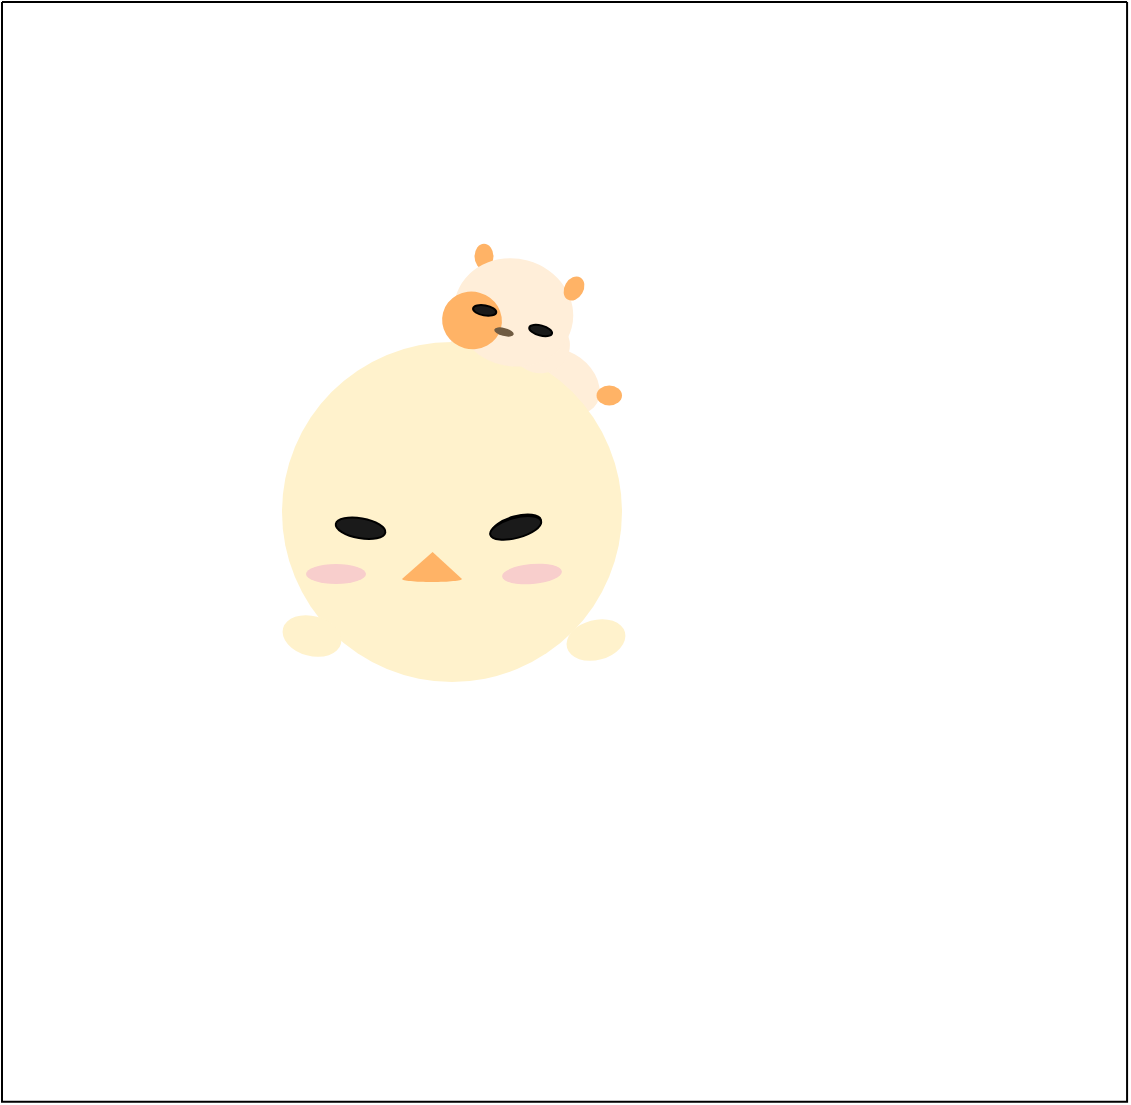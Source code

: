 <mxfile version="20.4.1" type="github">
  <diagram name="Page-1" id="03018318-947c-dd8e-b7a3-06fadd420f32">
    <mxGraphModel dx="1467" dy="617" grid="1" gridSize="10" guides="1" tooltips="1" connect="1" arrows="1" fold="1" page="1" pageScale="1" pageWidth="1100" pageHeight="850" background="#ffffff" math="0" shadow="0">
      <root>
        <mxCell id="0" />
        <mxCell id="1" parent="0" />
        <mxCell id="qYA4gU_5hewh3Rp0epog-31" value="" style="ellipse;whiteSpace=wrap;html=1;fillStyle=solid;strokeColor=none;fillColor=#FFEED9;gradientColor=none;rotation=45;" vertex="1" parent="1">
          <mxGeometry x="594.63" y="416.64" width="36.64" height="26.27" as="geometry" />
        </mxCell>
        <mxCell id="qYA4gU_5hewh3Rp0epog-37" value="" style="edgeStyle=orthogonalEdgeStyle;rounded=0;orthogonalLoop=1;jettySize=auto;html=1;strokeColor=#FFEED9;" edge="1" parent="1" source="qYA4gU_5hewh3Rp0epog-2" target="qYA4gU_5hewh3Rp0epog-12">
          <mxGeometry relative="1" as="geometry" />
        </mxCell>
        <mxCell id="qYA4gU_5hewh3Rp0epog-2" value="" style="ellipse;whiteSpace=wrap;html=1;fillStyle=solid;rotation=0;fillColor=#fff2cc;strokeColor=none;" vertex="1" parent="1">
          <mxGeometry x="470" y="410" width="170" height="170" as="geometry" />
        </mxCell>
        <mxCell id="qYA4gU_5hewh3Rp0epog-36" value="" style="ellipse;whiteSpace=wrap;html=1;fillStyle=solid;rotation=15;fillColor=#FFEED9;strokeColor=none;" vertex="1" parent="1">
          <mxGeometry x="584" y="396.84" width="30" height="28.72" as="geometry" />
        </mxCell>
        <mxCell id="qYA4gU_5hewh3Rp0epog-4" value="" style="swimlane;startSize=0;fillStyle=hatch;strokeColor=default;fillColor=default;gradientColor=none;" vertex="1" parent="1">
          <mxGeometry x="330" y="240" width="562.54" height="549.91" as="geometry" />
        </mxCell>
        <mxCell id="qYA4gU_5hewh3Rp0epog-12" value="" style="ellipse;whiteSpace=wrap;html=1;fillStyle=solid;strokeColor=none;fillColor=#FFB366;gradientColor=none;rotation=90;direction=north;" vertex="1" parent="qYA4gU_5hewh3Rp0epog-4">
          <mxGeometry x="234.625" y="122.515" width="12.75" height="9.48" as="geometry" />
        </mxCell>
        <mxCell id="qYA4gU_5hewh3Rp0epog-14" value="" style="ellipse;whiteSpace=wrap;html=1;fillStyle=solid;strokeColor=none;fillColor=#fff2cc;rotation=15;" vertex="1" parent="qYA4gU_5hewh3Rp0epog-4">
          <mxGeometry x="140" y="307" width="30" height="20" as="geometry" />
        </mxCell>
        <mxCell id="qYA4gU_5hewh3Rp0epog-16" value="" style="ellipse;whiteSpace=wrap;html=1;fillStyle=auto;strokeColor=default;fillColor=#1A1A1A;gradientColor=none;rotation=-15;shadow=0;" vertex="1" parent="qYA4gU_5hewh3Rp0epog-4">
          <mxGeometry x="244.72" y="257.12" width="25.13" height="10" as="geometry" />
        </mxCell>
        <mxCell id="qYA4gU_5hewh3Rp0epog-3" value="" style="ellipse;whiteSpace=wrap;html=1;fillStyle=solid;rotation=15;fillColor=#FFEED9;strokeColor=none;" vertex="1" parent="qYA4gU_5hewh3Rp0epog-4">
          <mxGeometry x="225.83" y="128.34" width="59.99" height="53.72" as="geometry" />
        </mxCell>
        <mxCell id="qYA4gU_5hewh3Rp0epog-19" value="" style="ellipse;whiteSpace=wrap;html=1;fillStyle=solid;strokeColor=none;fillColor=#FFB366;gradientColor=none;" vertex="1" parent="qYA4gU_5hewh3Rp0epog-4">
          <mxGeometry x="297.27" y="191.77" width="12.73" height="10" as="geometry" />
        </mxCell>
        <mxCell id="qYA4gU_5hewh3Rp0epog-24" value="" style="ellipse;whiteSpace=wrap;html=1;fillStyle=solid;strokeColor=none;fillColor=#f8cecc;rotation=-5;" vertex="1" parent="qYA4gU_5hewh3Rp0epog-4">
          <mxGeometry x="250" y="281" width="30" height="10" as="geometry" />
        </mxCell>
        <mxCell id="qYA4gU_5hewh3Rp0epog-25" value="" style="ellipse;whiteSpace=wrap;html=1;fillStyle=solid;strokeColor=none;fillColor=#f8cecc;rotation=0;" vertex="1" parent="qYA4gU_5hewh3Rp0epog-4">
          <mxGeometry x="152" y="281" width="30" height="10" as="geometry" />
        </mxCell>
        <mxCell id="qYA4gU_5hewh3Rp0epog-35" value="" style="ellipse;whiteSpace=wrap;html=1;fillStyle=solid;rotation=15;fillColor=#FFB366;strokeColor=none;" vertex="1" parent="qYA4gU_5hewh3Rp0epog-4">
          <mxGeometry x="220.0" y="144.84" width="30" height="28.72" as="geometry" />
        </mxCell>
        <mxCell id="qYA4gU_5hewh3Rp0epog-15" value="" style="ellipse;whiteSpace=wrap;html=1;fillStyle=solid;strokeColor=none;fillColor=#fff2cc;rotation=-15;" vertex="1" parent="1">
          <mxGeometry x="612" y="549" width="30" height="20" as="geometry" />
        </mxCell>
        <mxCell id="qYA4gU_5hewh3Rp0epog-17" value="" style="ellipse;whiteSpace=wrap;html=1;fillStyle=solid;strokeColor=default;fillColor=#1A1A1A;gradientColor=none;rotation=10;" vertex="1" parent="1">
          <mxGeometry x="496.72" y="498.12" width="25.13" height="10" as="geometry" />
        </mxCell>
        <mxCell id="qYA4gU_5hewh3Rp0epog-20" value="" style="ellipse;whiteSpace=wrap;html=1;fillStyle=solid;strokeColor=default;fillColor=#1A1A1A;gradientColor=none;rotation=10;" vertex="1" parent="1">
          <mxGeometry x="565.45" y="391.73" width="11.75" height="5" as="geometry" />
        </mxCell>
        <mxCell id="qYA4gU_5hewh3Rp0epog-21" value="" style="ellipse;whiteSpace=wrap;html=1;fillStyle=solid;strokeColor=default;fillColor=#1A1A1A;gradientColor=none;rotation=15;" vertex="1" parent="1">
          <mxGeometry x="593.45" y="401.73" width="11.75" height="5" as="geometry" />
        </mxCell>
        <mxCell id="qYA4gU_5hewh3Rp0epog-23" value="" style="ellipse;whiteSpace=wrap;html=1;fillStyle=solid;strokeColor=none;fillColor=#705B42;gradientColor=none;rotation=-75;" vertex="1" parent="1">
          <mxGeometry x="579" y="400" width="4" height="10" as="geometry" />
        </mxCell>
        <mxCell id="qYA4gU_5hewh3Rp0epog-26" value="" style="ellipse;whiteSpace=wrap;html=1;fillStyle=auto;strokeColor=default;fillColor=#1A1A1A;gradientColor=none;rotation=-15;shadow=0;" vertex="1" parent="1">
          <mxGeometry x="573.7" y="497.97" width="26.28" height="10" as="geometry" />
        </mxCell>
        <mxCell id="qYA4gU_5hewh3Rp0epog-29" value="" style="verticalLabelPosition=bottom;verticalAlign=top;html=1;shape=mxgraph.basic.cone2;dx=0.51;dy=0.9;fillStyle=solid;strokeColor=none;fillColor=#FFB366;gradientColor=none;" vertex="1" parent="1">
          <mxGeometry x="530" y="515" width="30" height="14.95" as="geometry" />
        </mxCell>
        <mxCell id="qYA4gU_5hewh3Rp0epog-33" value="" style="ellipse;whiteSpace=wrap;html=1;fillStyle=solid;strokeColor=none;fillColor=#FFB366;gradientColor=none;rotation=120;direction=north;" vertex="1" parent="1">
          <mxGeometry x="609.625" y="378.515" width="12.75" height="9.48" as="geometry" />
        </mxCell>
      </root>
    </mxGraphModel>
  </diagram>
</mxfile>
